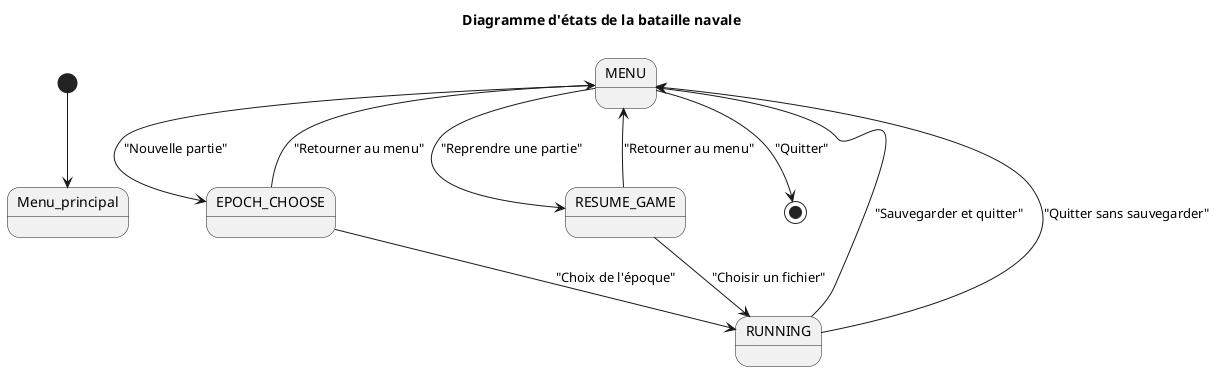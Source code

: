 @startuml

title Diagramme d'états de la bataille navale

[*] --> Menu_principal
MENU --> EPOCH_CHOOSE : "Nouvelle partie"
MENU --> RESUME_GAME : "Reprendre une partie"
MENU --> [*] : "Quitter"

EPOCH_CHOOSE --> RUNNING : "Choix de l'époque"
EPOCH_CHOOSE --> MENU : "Retourner au menu"

RESUME_GAME --> RUNNING : "Choisir un fichier"
RESUME_GAME --> MENU : "Retourner au menu"

RUNNING --> MENU : "Sauvegarder et quitter"
RUNNING --> MENU : "Quitter sans sauvegarder"

@enduml